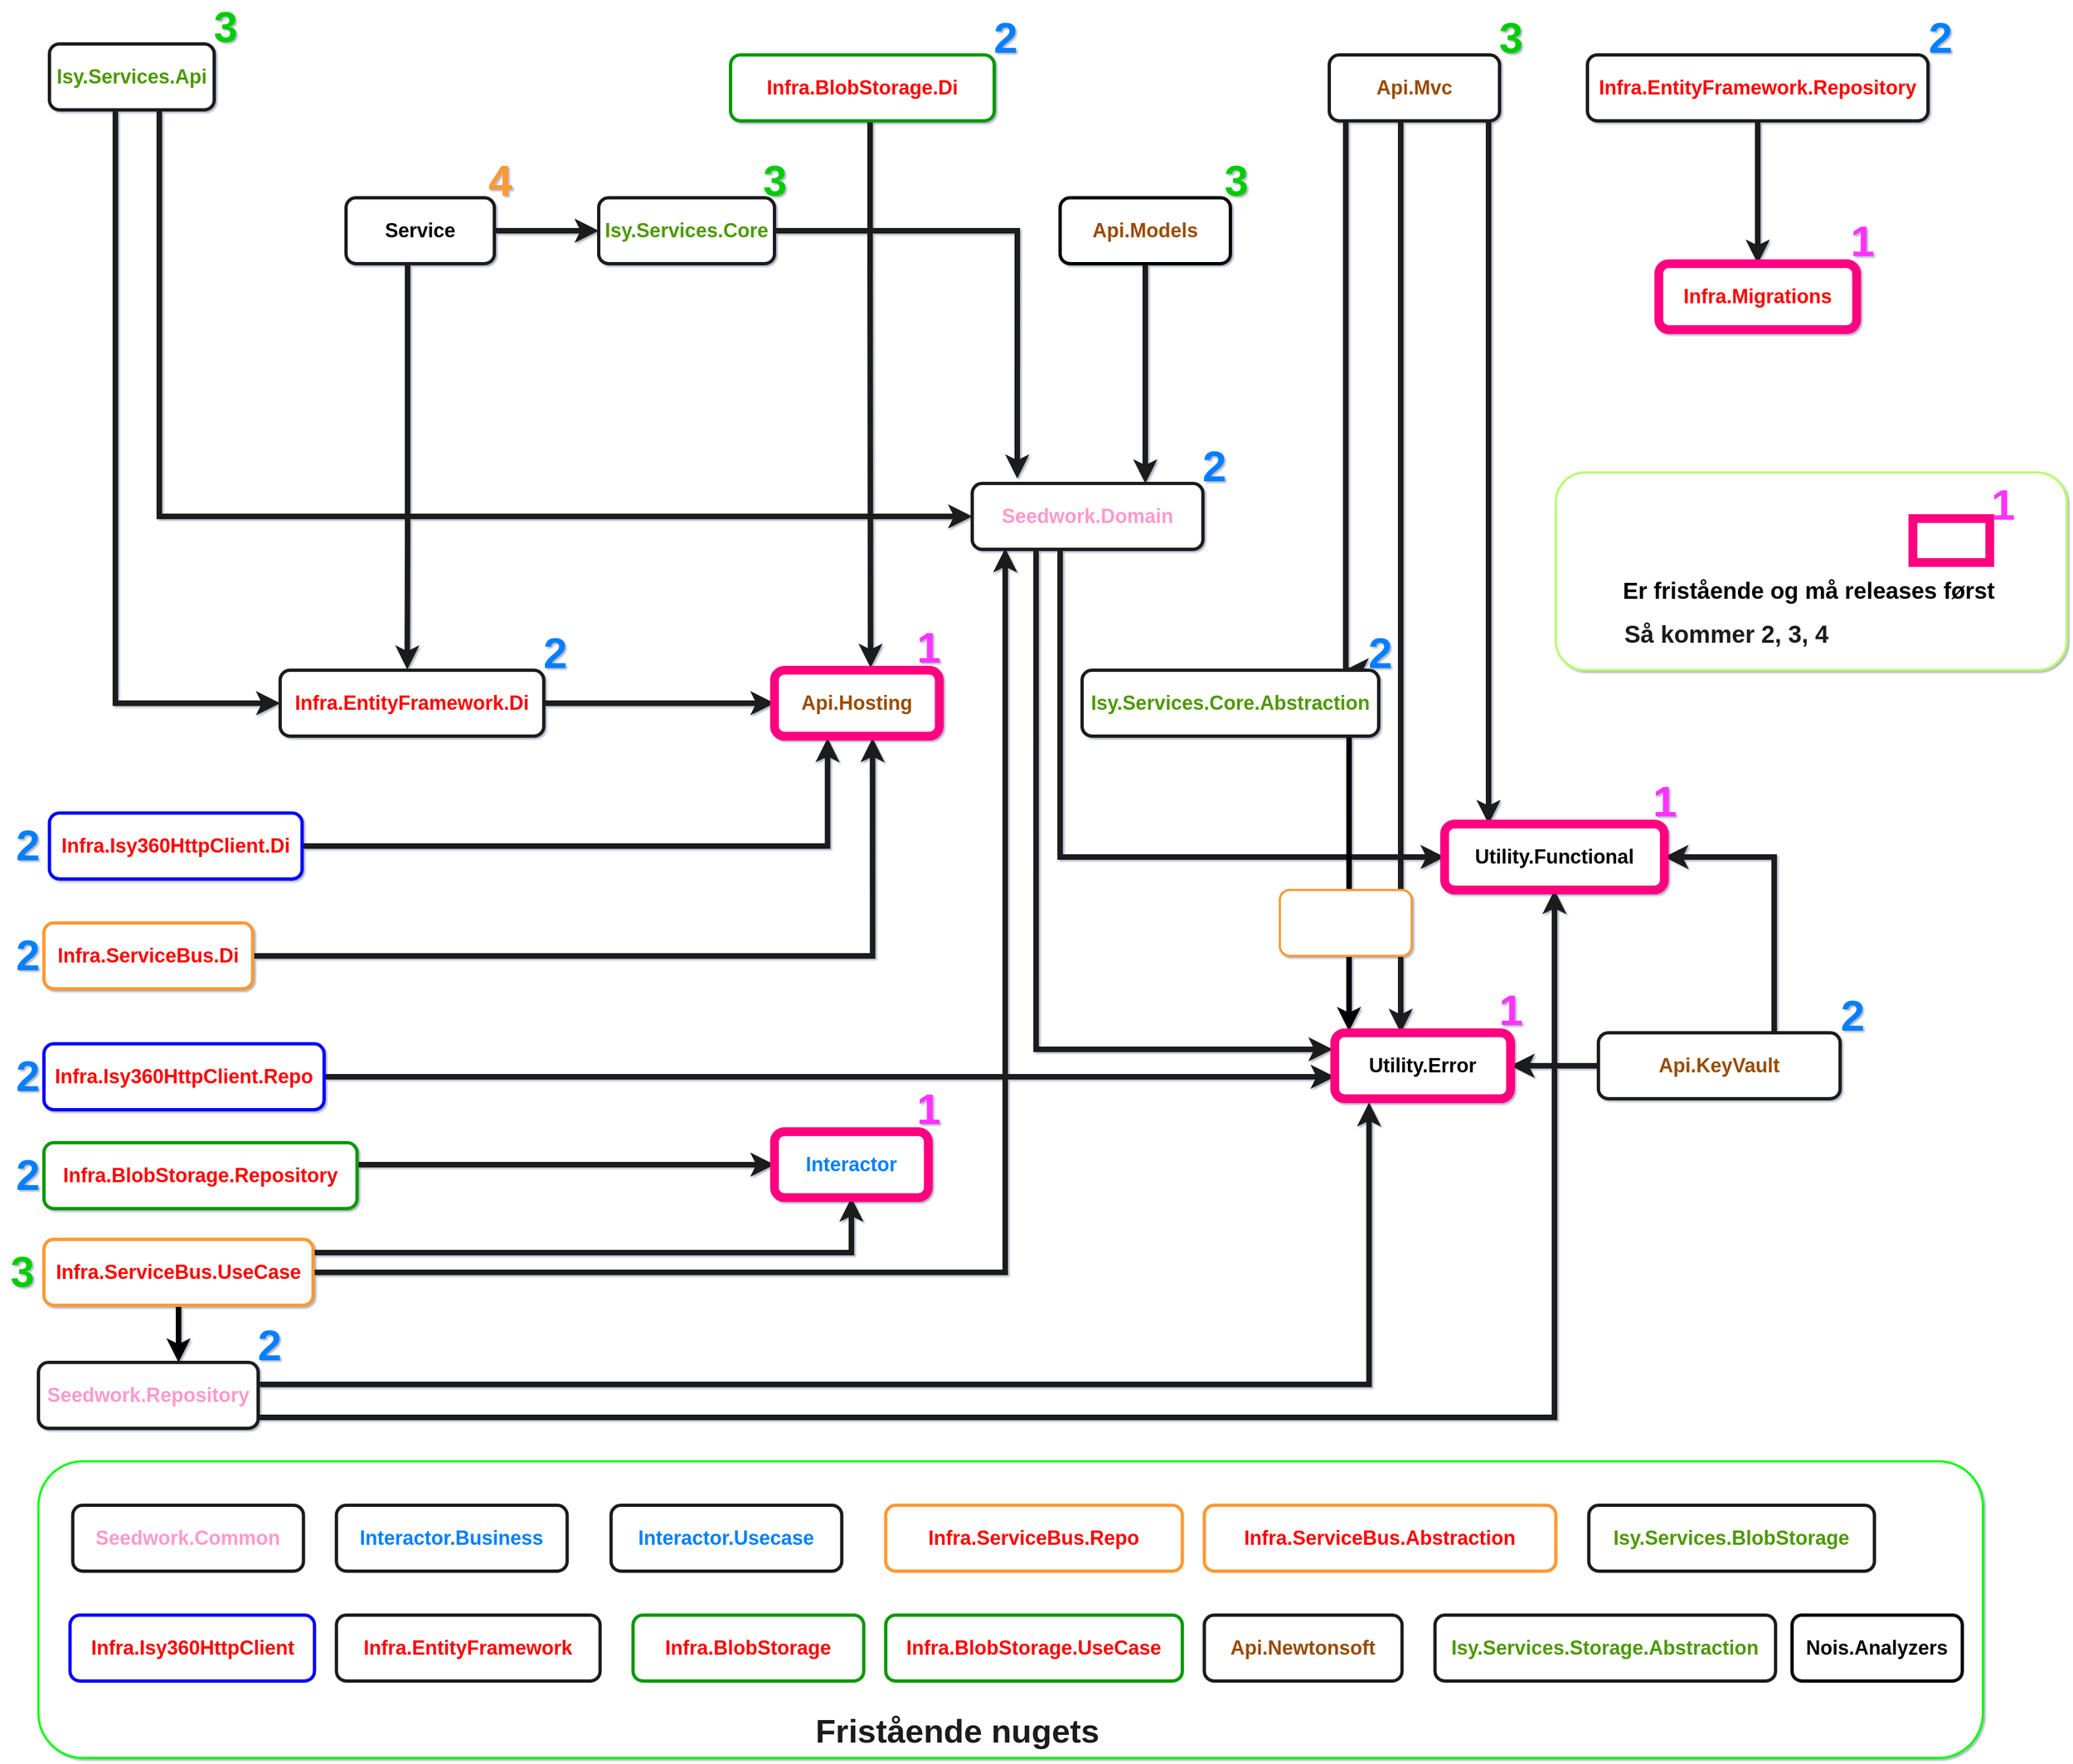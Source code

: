 <mxfile version="17.2.5" type="github">
  <diagram id="BloK7KgIiPIShck0txBu" name="Page-1">
    <mxGraphModel dx="3239" dy="1643" grid="1" gridSize="10" guides="1" tooltips="1" connect="1" arrows="1" fold="1" page="1" pageScale="1" pageWidth="2336" pageHeight="1654" background="#ffffff" math="0" shadow="1">
      <root>
        <mxCell id="0" />
        <mxCell id="1" parent="0" />
        <mxCell id="nN8ZbrXAPu-TwDH_L9tX-152" value="" style="rounded=1;whiteSpace=wrap;html=1;fontSize=22;fontColor=#1A1A1A;strokeColor=#B3FF66;strokeWidth=2;fillColor=#FFFFFF;gradientColor=#FFFFFF;" vertex="1" parent="1">
          <mxGeometry x="1421.25" y="440" width="465" height="180" as="geometry" />
        </mxCell>
        <mxCell id="nN8ZbrXAPu-TwDH_L9tX-120" value="" style="rounded=1;whiteSpace=wrap;html=1;fontSize=21;fontColor=#FF0000;strokeColor=#00FF00;strokeWidth=2;fillColor=#FFFFFF;gradientColor=#FFFFFF;" vertex="1" parent="1">
          <mxGeometry x="40" y="1340" width="1770" height="270" as="geometry" />
        </mxCell>
        <mxCell id="nN8ZbrXAPu-TwDH_L9tX-8" style="edgeStyle=orthogonalEdgeStyle;rounded=0;orthogonalLoop=1;jettySize=auto;html=1;entryX=0;entryY=0.5;entryDx=0;entryDy=0;fontSize=18;fillColor=#ffe6cc;strokeColor=#1A1A1A;strokeWidth=5;" edge="1" parent="1" source="Rtryp6twmH3HQ59ZCYGV-1" target="nN8ZbrXAPu-TwDH_L9tX-7">
          <mxGeometry relative="1" as="geometry">
            <Array as="points">
              <mxPoint x="110" y="650" />
            </Array>
          </mxGeometry>
        </mxCell>
        <mxCell id="nN8ZbrXAPu-TwDH_L9tX-57" style="edgeStyle=orthogonalEdgeStyle;rounded=0;orthogonalLoop=1;jettySize=auto;html=1;entryX=0;entryY=0.5;entryDx=0;entryDy=0;fontSize=18;fillColor=#ffe6cc;strokeColor=#1A1A1A;strokeWidth=5;" edge="1" parent="1" source="Rtryp6twmH3HQ59ZCYGV-1" target="nN8ZbrXAPu-TwDH_L9tX-2">
          <mxGeometry relative="1" as="geometry">
            <Array as="points">
              <mxPoint x="150" y="480" />
            </Array>
          </mxGeometry>
        </mxCell>
        <UserObject label="&lt;font style=&quot;font-size: 18px&quot;&gt;Isy.Services.Api&lt;/font&gt;" link="Isy.Services.Api" id="Rtryp6twmH3HQ59ZCYGV-1">
          <mxCell style="rounded=1;whiteSpace=wrap;html=1;fillColor=#FFFFFF;strokeColor=#1A1A1A;strokeWidth=3;gradientColor=#FFFFFF;fontStyle=1;fontColor=#4D9900;" parent="1" vertex="1">
            <mxGeometry x="50" y="50" width="150" height="60" as="geometry" />
          </mxCell>
        </UserObject>
        <mxCell id="nN8ZbrXAPu-TwDH_L9tX-85" style="edgeStyle=orthogonalEdgeStyle;rounded=0;orthogonalLoop=1;jettySize=auto;html=1;entryX=0;entryY=0.5;entryDx=0;entryDy=0;fontSize=18;strokeWidth=5;fillColor=#d0cee2;strokeColor=#1A1A1A;" edge="1" parent="1" source="nN8ZbrXAPu-TwDH_L9tX-2" target="nN8ZbrXAPu-TwDH_L9tX-91">
          <mxGeometry relative="1" as="geometry">
            <Array as="points">
              <mxPoint x="970" y="790" />
            </Array>
          </mxGeometry>
        </mxCell>
        <mxCell id="nN8ZbrXAPu-TwDH_L9tX-94" style="edgeStyle=orthogonalEdgeStyle;rounded=0;orthogonalLoop=1;jettySize=auto;html=1;entryX=0;entryY=0.25;entryDx=0;entryDy=0;fontSize=18;strokeWidth=5;strokeColor=#1A1A1A;" edge="1" parent="1">
          <mxGeometry relative="1" as="geometry">
            <mxPoint x="948.067" y="510" as="sourcePoint" />
            <mxPoint x="1218" y="965" as="targetPoint" />
            <Array as="points">
              <mxPoint x="948" y="965" />
            </Array>
          </mxGeometry>
        </mxCell>
        <UserObject label="&lt;font style=&quot;font-size: 18px&quot;&gt;Seedwork.Domain&lt;/font&gt;" link="Isy.Services.Api" id="nN8ZbrXAPu-TwDH_L9tX-2">
          <mxCell style="rounded=1;whiteSpace=wrap;html=1;strokeWidth=3;fillColor=#FFFFFF;strokeColor=#1A1A1A;gradientColor=#FFFFFF;fontStyle=1;fontColor=#FF99CC;" vertex="1" parent="1">
            <mxGeometry x="890" y="450" width="210" height="60" as="geometry" />
          </mxCell>
        </UserObject>
        <UserObject label="&lt;font style=&quot;font-size: 18px&quot;&gt;Utility.Functional&lt;/font&gt;" link="Isy.Services.Api" id="nN8ZbrXAPu-TwDH_L9tX-3">
          <mxCell style="rounded=1;whiteSpace=wrap;html=1;strokeWidth=6;strokeColor=#FF0080;" vertex="1" parent="1">
            <mxGeometry x="1320" y="760" width="200" height="60" as="geometry" />
          </mxCell>
        </UserObject>
        <UserObject label="&lt;font style=&quot;font-size: 18px&quot;&gt;Utility.Error&lt;/font&gt;" link="Isy.Services.Api" id="nN8ZbrXAPu-TwDH_L9tX-4">
          <mxCell style="rounded=1;whiteSpace=wrap;html=1;strokeWidth=6;strokeColor=#FF0080;" vertex="1" parent="1">
            <mxGeometry x="1220" y="950" width="160" height="60" as="geometry" />
          </mxCell>
        </UserObject>
        <UserObject label="&lt;font style=&quot;font-size: 18px&quot;&gt;Api.Hosting&lt;/font&gt;" link="Isy.Services.Api" id="nN8ZbrXAPu-TwDH_L9tX-6">
          <mxCell style="rounded=1;whiteSpace=wrap;html=1;strokeWidth=6;strokeColor=#FF0080;" vertex="1" parent="1">
            <mxGeometry x="710" y="620" width="150" height="60" as="geometry" />
          </mxCell>
        </UserObject>
        <mxCell id="nN8ZbrXAPu-TwDH_L9tX-9" style="edgeStyle=orthogonalEdgeStyle;rounded=0;orthogonalLoop=1;jettySize=auto;html=1;entryX=0;entryY=0.5;entryDx=0;entryDy=0;fontSize=18;fillColor=#dae8fc;strokeColor=#1A1A1A;strokeWidth=5;" edge="1" parent="1" source="nN8ZbrXAPu-TwDH_L9tX-7" target="nN8ZbrXAPu-TwDH_L9tX-6">
          <mxGeometry relative="1" as="geometry" />
        </mxCell>
        <UserObject label="&lt;font style=&quot;font-size: 18px&quot;&gt;Infra.EntityFramework.Di&lt;/font&gt;" link="Isy.Services.Api" id="nN8ZbrXAPu-TwDH_L9tX-7">
          <mxCell style="rounded=1;whiteSpace=wrap;html=1;fillColor=#FFFFFF;strokeColor=#1A1A1A;strokeWidth=3;gradientColor=#FFFFFF;fontStyle=1;fontColor=#FF0000;" vertex="1" parent="1">
            <mxGeometry x="260" y="620" width="240" height="60" as="geometry" />
          </mxCell>
        </UserObject>
        <mxCell id="nN8ZbrXAPu-TwDH_L9tX-80" style="edgeStyle=orthogonalEdgeStyle;rounded=0;orthogonalLoop=1;jettySize=auto;html=1;entryX=0.583;entryY=-0.037;entryDx=0;entryDy=0;entryPerimeter=0;fontSize=18;strokeWidth=5;fillColor=#d0cee2;strokeColor=#1A1A1A;" edge="1" parent="1" source="nN8ZbrXAPu-TwDH_L9tX-10" target="nN8ZbrXAPu-TwDH_L9tX-6">
          <mxGeometry relative="1" as="geometry">
            <Array as="points">
              <mxPoint x="797" y="250" />
              <mxPoint x="797" y="250" />
            </Array>
          </mxGeometry>
        </mxCell>
        <UserObject label="&lt;font style=&quot;font-size: 18px&quot;&gt;Infra.BlobStorage.Di&lt;/font&gt;" link="Isy.Services.Api" id="nN8ZbrXAPu-TwDH_L9tX-10">
          <mxCell style="rounded=1;whiteSpace=wrap;html=1;fillColor=#FFFFFF;strokeColor=#009900;strokeWidth=3;gradientColor=#FFFFFF;fontStyle=1;fontColor=#FF0000;" vertex="1" parent="1">
            <mxGeometry x="670" y="60" width="240" height="60" as="geometry" />
          </mxCell>
        </UserObject>
        <mxCell id="nN8ZbrXAPu-TwDH_L9tX-93" style="edgeStyle=orthogonalEdgeStyle;rounded=0;orthogonalLoop=1;jettySize=auto;html=1;entryX=0.75;entryY=0;entryDx=0;entryDy=0;fontSize=18;strokeWidth=5;strokeColor=#1A1A1A;" edge="1" parent="1" source="nN8ZbrXAPu-TwDH_L9tX-13" target="nN8ZbrXAPu-TwDH_L9tX-2">
          <mxGeometry relative="1" as="geometry" />
        </mxCell>
        <UserObject label="&lt;font style=&quot;font-size: 18px&quot;&gt;Api.Models&lt;/font&gt;" link="Isy.Services.Api" id="nN8ZbrXAPu-TwDH_L9tX-13">
          <mxCell style="rounded=1;whiteSpace=wrap;html=1;strokeWidth=3;fillColor=#FFFFFF;gradientColor=#FFFFFF;strokeColor=#000000;fontStyle=1;fontColor=#994C00;" vertex="1" parent="1">
            <mxGeometry x="970" y="190" width="155" height="60" as="geometry" />
          </mxCell>
        </UserObject>
        <mxCell id="nN8ZbrXAPu-TwDH_L9tX-87" style="edgeStyle=orthogonalEdgeStyle;rounded=0;orthogonalLoop=1;jettySize=auto;html=1;fontSize=18;strokeWidth=5;entryX=1;entryY=0.5;entryDx=0;entryDy=0;fillColor=#fff2cc;gradientColor=#ffd966;strokeColor=#1A1A1A;" edge="1" parent="1" source="nN8ZbrXAPu-TwDH_L9tX-19" target="nN8ZbrXAPu-TwDH_L9tX-3">
          <mxGeometry relative="1" as="geometry">
            <mxPoint x="1670" y="790" as="targetPoint" />
            <Array as="points">
              <mxPoint x="1620" y="790" />
            </Array>
          </mxGeometry>
        </mxCell>
        <mxCell id="nN8ZbrXAPu-TwDH_L9tX-95" style="edgeStyle=orthogonalEdgeStyle;rounded=0;orthogonalLoop=1;jettySize=auto;html=1;entryX=1;entryY=0.5;entryDx=0;entryDy=0;fontSize=18;strokeWidth=5;fillColor=#fff2cc;gradientColor=#ffd966;strokeColor=#1A1A1A;" edge="1" parent="1" source="nN8ZbrXAPu-TwDH_L9tX-19" target="nN8ZbrXAPu-TwDH_L9tX-90">
          <mxGeometry relative="1" as="geometry" />
        </mxCell>
        <UserObject label="&lt;font style=&quot;font-size: 18px&quot;&gt;Api.KeyVault&lt;/font&gt;" link="Isy.Services.Api" id="nN8ZbrXAPu-TwDH_L9tX-19">
          <mxCell style="rounded=1;whiteSpace=wrap;html=1;strokeWidth=3;fillColor=#FFFFFF;gradientColor=#FFFFFF;strokeColor=#1A1A1A;fontStyle=1;fontColor=#994C00;" vertex="1" parent="1">
            <mxGeometry x="1460" y="950" width="220" height="60" as="geometry" />
          </mxCell>
        </UserObject>
        <mxCell id="nN8ZbrXAPu-TwDH_L9tX-26" style="edgeStyle=orthogonalEdgeStyle;rounded=0;orthogonalLoop=1;jettySize=auto;html=1;fontSize=18;strokeWidth=5;fillColor=#fad9d5;strokeColor=#1A1A1A;" edge="1" parent="1" source="nN8ZbrXAPu-TwDH_L9tX-22" target="nN8ZbrXAPu-TwDH_L9tX-4">
          <mxGeometry relative="1" as="geometry">
            <Array as="points">
              <mxPoint x="1280" y="530" />
              <mxPoint x="1280" y="530" />
            </Array>
          </mxGeometry>
        </mxCell>
        <mxCell id="nN8ZbrXAPu-TwDH_L9tX-77" style="edgeStyle=orthogonalEdgeStyle;rounded=0;orthogonalLoop=1;jettySize=auto;html=1;entryX=0.885;entryY=0;entryDx=0;entryDy=0;entryPerimeter=0;fontSize=18;strokeWidth=5;fillColor=#fad9d5;strokeColor=#1A1A1A;" edge="1" parent="1" source="nN8ZbrXAPu-TwDH_L9tX-22" target="nN8ZbrXAPu-TwDH_L9tX-23">
          <mxGeometry relative="1" as="geometry">
            <Array as="points">
              <mxPoint x="1230" y="230" />
              <mxPoint x="1230" y="230" />
            </Array>
          </mxGeometry>
        </mxCell>
        <mxCell id="nN8ZbrXAPu-TwDH_L9tX-86" style="edgeStyle=orthogonalEdgeStyle;rounded=0;orthogonalLoop=1;jettySize=auto;html=1;fontSize=18;strokeWidth=5;entryX=0.2;entryY=0;entryDx=0;entryDy=0;fillColor=#fad9d5;strokeColor=#1A1A1A;entryPerimeter=0;" edge="1" parent="1" source="nN8ZbrXAPu-TwDH_L9tX-22" target="nN8ZbrXAPu-TwDH_L9tX-3">
          <mxGeometry relative="1" as="geometry">
            <mxPoint x="1440" y="780" as="targetPoint" />
            <Array as="points">
              <mxPoint x="1360" y="720" />
              <mxPoint x="1360" y="720" />
            </Array>
          </mxGeometry>
        </mxCell>
        <UserObject label="&lt;font style=&quot;font-size: 18px&quot;&gt;Api.Mvc&lt;/font&gt;" link="Isy.Services.Api" id="nN8ZbrXAPu-TwDH_L9tX-22">
          <mxCell style="rounded=1;whiteSpace=wrap;html=1;strokeWidth=3;fillColor=#FFFFFF;strokeColor=#1A1A1A;gradientColor=#FFFFFF;fontStyle=1;fontColor=#994C00;" vertex="1" parent="1">
            <mxGeometry x="1215" y="60" width="155" height="60" as="geometry" />
          </mxCell>
        </UserObject>
        <mxCell id="nN8ZbrXAPu-TwDH_L9tX-75" style="edgeStyle=orthogonalEdgeStyle;rounded=0;orthogonalLoop=1;jettySize=auto;html=1;entryX=0;entryY=0.5;entryDx=0;entryDy=0;fontSize=18;strokeWidth=5;fillColor=#d5e8d4;gradientColor=#97d077;strokeColor=#1A1A1A;" edge="1" parent="1" source="nN8ZbrXAPu-TwDH_L9tX-28" target="nN8ZbrXAPu-TwDH_L9tX-29">
          <mxGeometry relative="1" as="geometry">
            <Array as="points">
              <mxPoint x="430" y="1070" />
              <mxPoint x="430" y="1070" />
            </Array>
          </mxGeometry>
        </mxCell>
        <UserObject label="&lt;font style=&quot;font-size: 18px&quot;&gt;Infra.BlobStorage.Repository&lt;/font&gt;" link="Isy.Services.Api" id="nN8ZbrXAPu-TwDH_L9tX-28">
          <mxCell style="rounded=1;whiteSpace=wrap;html=1;strokeWidth=3;fillColor=#FFFFFF;gradientColor=#FFFFFF;strokeColor=#009900;fontStyle=1;fontColor=#FF0000;" vertex="1" parent="1">
            <mxGeometry x="45" y="1050" width="285" height="60" as="geometry" />
          </mxCell>
        </UserObject>
        <UserObject label="&lt;font style=&quot;font-size: 18px&quot;&gt;Interactor&lt;/font&gt;" link="Isy.Services.Api" id="nN8ZbrXAPu-TwDH_L9tX-29">
          <mxCell style="rounded=1;whiteSpace=wrap;html=1;strokeWidth=6;strokeColor=#FF0080;" vertex="1" parent="1">
            <mxGeometry x="710" y="1040" width="140" height="60" as="geometry" />
          </mxCell>
        </UserObject>
        <mxCell id="nN8ZbrXAPu-TwDH_L9tX-79" style="edgeStyle=orthogonalEdgeStyle;rounded=0;orthogonalLoop=1;jettySize=auto;html=1;entryX=0.195;entryY=-0.074;entryDx=0;entryDy=0;entryPerimeter=0;fontSize=18;strokeWidth=5;strokeColor=#1A1A1A;" edge="1" parent="1" source="nN8ZbrXAPu-TwDH_L9tX-12" target="nN8ZbrXAPu-TwDH_L9tX-2">
          <mxGeometry relative="1" as="geometry" />
        </mxCell>
        <UserObject label="&lt;font style=&quot;font-size: 18px&quot;&gt;Isy.Services.Core&lt;/font&gt;" link="Isy.Services.Api" id="nN8ZbrXAPu-TwDH_L9tX-12">
          <mxCell style="rounded=1;whiteSpace=wrap;html=1;fillColor=#FFFFFF;strokeColor=#1A1A1A;strokeWidth=3;gradientColor=#FFFFFF;fontStyle=1;fontColor=#4D9900;" vertex="1" parent="1">
            <mxGeometry x="550" y="190" width="160" height="60" as="geometry" />
          </mxCell>
        </UserObject>
        <mxCell id="nN8ZbrXAPu-TwDH_L9tX-78" style="edgeStyle=orthogonalEdgeStyle;rounded=0;orthogonalLoop=1;jettySize=auto;html=1;entryX=0.081;entryY=-0.026;entryDx=0;entryDy=0;entryPerimeter=0;fontSize=18;strokeWidth=5;fillColor=#b0e3e6;strokeColor=#000000;" edge="1" parent="1" source="nN8ZbrXAPu-TwDH_L9tX-23" target="nN8ZbrXAPu-TwDH_L9tX-4">
          <mxGeometry relative="1" as="geometry">
            <Array as="points">
              <mxPoint x="1233" y="750" />
              <mxPoint x="1233" y="750" />
            </Array>
          </mxGeometry>
        </mxCell>
        <UserObject label="&lt;font style=&quot;font-size: 18px&quot;&gt;Isy.Services.Core.Abstraction&lt;/font&gt;" link="Isy.Services.Api" id="nN8ZbrXAPu-TwDH_L9tX-23">
          <mxCell style="rounded=1;whiteSpace=wrap;html=1;strokeWidth=3;fillColor=#FFFFFF;strokeColor=#1A1A1A;gradientColor=#FFFFFF;fontStyle=1;fontColor=#4D9900;" vertex="1" parent="1">
            <mxGeometry x="990" y="620" width="270" height="60" as="geometry" />
          </mxCell>
        </UserObject>
        <mxCell id="nN8ZbrXAPu-TwDH_L9tX-35" style="edgeStyle=orthogonalEdgeStyle;rounded=0;orthogonalLoop=1;jettySize=auto;html=1;fontSize=18;strokeWidth=5;fillColor=#b0e3e6;strokeColor=#1A1A1A;" edge="1" parent="1" source="nN8ZbrXAPu-TwDH_L9tX-33" target="nN8ZbrXAPu-TwDH_L9tX-34">
          <mxGeometry relative="1" as="geometry">
            <mxPoint x="10" y="1060" as="targetPoint" />
          </mxGeometry>
        </mxCell>
        <UserObject label="&lt;font style=&quot;font-size: 18px&quot;&gt;Infra.EntityFramework.Repository&lt;/font&gt;" link="Isy.Services.Api" id="nN8ZbrXAPu-TwDH_L9tX-33">
          <mxCell style="rounded=1;whiteSpace=wrap;html=1;strokeWidth=3;fillColor=#FFFFFF;strokeColor=#1A1A1A;gradientColor=#FFFFFF;fontStyle=1;fontColor=#FF0000;" vertex="1" parent="1">
            <mxGeometry x="1450" y="60" width="310" height="60" as="geometry" />
          </mxCell>
        </UserObject>
        <UserObject label="&lt;font style=&quot;font-size: 18px&quot;&gt;Infra.Migrations&lt;/font&gt;" link="Isy.Services.Api" id="nN8ZbrXAPu-TwDH_L9tX-34">
          <mxCell style="rounded=1;whiteSpace=wrap;html=1;strokeWidth=8;strokeColor=#FF0080;fontStyle=1;fontColor=#FF0000;" vertex="1" parent="1">
            <mxGeometry x="1515" y="250" width="180" height="60" as="geometry" />
          </mxCell>
        </UserObject>
        <mxCell id="nN8ZbrXAPu-TwDH_L9tX-82" style="edgeStyle=orthogonalEdgeStyle;rounded=0;orthogonalLoop=1;jettySize=auto;html=1;entryX=0.322;entryY=1.03;entryDx=0;entryDy=0;entryPerimeter=0;fontSize=18;strokeWidth=5;fillColor=#b0e3e6;strokeColor=#1A1A1A;" edge="1" parent="1" source="nN8ZbrXAPu-TwDH_L9tX-36" target="nN8ZbrXAPu-TwDH_L9tX-6">
          <mxGeometry relative="1" as="geometry" />
        </mxCell>
        <UserObject label="&lt;font style=&quot;font-size: 18px&quot;&gt;Infra.Isy360HttpClient.Di&lt;/font&gt;" link="Isy.Services.Api" id="nN8ZbrXAPu-TwDH_L9tX-36">
          <mxCell style="rounded=1;whiteSpace=wrap;html=1;strokeWidth=3;fillColor=#FFFFFF;strokeColor=#0000FF;gradientColor=#FFFFFF;fontStyle=1;fontColor=#FF0000;" vertex="1" parent="1">
            <mxGeometry x="50" y="750" width="230" height="60" as="geometry" />
          </mxCell>
        </UserObject>
        <mxCell id="nN8ZbrXAPu-TwDH_L9tX-40" style="edgeStyle=orthogonalEdgeStyle;rounded=0;orthogonalLoop=1;jettySize=auto;html=1;fontSize=18;strokeWidth=5;fillColor=#fff2cc;strokeColor=#1A1A1A;gradientColor=#ffd966;" edge="1" parent="1" source="nN8ZbrXAPu-TwDH_L9tX-39" target="nN8ZbrXAPu-TwDH_L9tX-4">
          <mxGeometry relative="1" as="geometry">
            <Array as="points">
              <mxPoint x="890" y="990" />
              <mxPoint x="890" y="990" />
            </Array>
          </mxGeometry>
        </mxCell>
        <UserObject label="&lt;font style=&quot;font-size: 18px&quot;&gt;Infra.Isy360HttpClient.Repo&lt;/font&gt;" link="Isy.Services.Api" id="nN8ZbrXAPu-TwDH_L9tX-39">
          <mxCell style="rounded=1;whiteSpace=wrap;html=1;strokeWidth=3;fillColor=#FFFFFF;strokeColor=#0000FF;gradientColor=#FFFFFF;fontStyle=1;fontColor=#FF0000;" vertex="1" parent="1">
            <mxGeometry x="45" y="960" width="255" height="60" as="geometry" />
          </mxCell>
        </UserObject>
        <mxCell id="nN8ZbrXAPu-TwDH_L9tX-81" style="edgeStyle=orthogonalEdgeStyle;rounded=0;orthogonalLoop=1;jettySize=auto;html=1;entryX=0.595;entryY=1.03;entryDx=0;entryDy=0;entryPerimeter=0;fontSize=18;strokeWidth=5;fillColor=#e6d0de;gradientColor=#d5739d;strokeColor=#1A1A1A;" edge="1" parent="1" source="nN8ZbrXAPu-TwDH_L9tX-41" target="nN8ZbrXAPu-TwDH_L9tX-6">
          <mxGeometry relative="1" as="geometry" />
        </mxCell>
        <UserObject label="&lt;font style=&quot;font-size: 18px&quot;&gt;Infra.ServiceBus.Di&lt;/font&gt;" link="Isy.Services.Api" id="nN8ZbrXAPu-TwDH_L9tX-41">
          <mxCell style="rounded=1;whiteSpace=wrap;html=1;strokeWidth=3;fillColor=#FFFFFF;gradientColor=#FFFFFF;strokeColor=#FF9933;fontStyle=1;fontColor=#FF0000;" vertex="1" parent="1">
            <mxGeometry x="45" y="850" width="190" height="60" as="geometry" />
          </mxCell>
        </UserObject>
        <mxCell id="nN8ZbrXAPu-TwDH_L9tX-47" style="edgeStyle=orthogonalEdgeStyle;rounded=0;orthogonalLoop=1;jettySize=auto;html=1;fontSize=18;strokeWidth=5;fillColor=#dae8fc;gradientColor=#7ea6e0;strokeColor=#1A1A1A;" edge="1" parent="1" source="nN8ZbrXAPu-TwDH_L9tX-43">
          <mxGeometry relative="1" as="geometry">
            <mxPoint x="920" y="509" as="targetPoint" />
            <Array as="points">
              <mxPoint x="920" y="1168" />
              <mxPoint x="920" y="509" />
            </Array>
          </mxGeometry>
        </mxCell>
        <mxCell id="nN8ZbrXAPu-TwDH_L9tX-76" style="edgeStyle=orthogonalEdgeStyle;rounded=0;orthogonalLoop=1;jettySize=auto;html=1;entryX=0.5;entryY=1;entryDx=0;entryDy=0;fontSize=18;strokeWidth=5;fillColor=#dae8fc;gradientColor=#7ea6e0;strokeColor=#1A1A1A;" edge="1" parent="1" source="nN8ZbrXAPu-TwDH_L9tX-43" target="nN8ZbrXAPu-TwDH_L9tX-29">
          <mxGeometry relative="1" as="geometry">
            <Array as="points">
              <mxPoint x="780" y="1150" />
            </Array>
          </mxGeometry>
        </mxCell>
        <mxCell id="nN8ZbrXAPu-TwDH_L9tX-102" style="edgeStyle=orthogonalEdgeStyle;rounded=0;orthogonalLoop=1;jettySize=auto;html=1;fontSize=21;strokeColor=#000000;strokeWidth=5;" edge="1" parent="1" source="nN8ZbrXAPu-TwDH_L9tX-43">
          <mxGeometry relative="1" as="geometry">
            <mxPoint x="167.5" y="1250.0" as="targetPoint" />
          </mxGeometry>
        </mxCell>
        <UserObject label="&lt;font style=&quot;font-size: 18px&quot;&gt;Infra.ServiceBus.UseCase&lt;/font&gt;" link="Isy.Services.Api" id="nN8ZbrXAPu-TwDH_L9tX-43">
          <mxCell style="rounded=1;whiteSpace=wrap;html=1;strokeWidth=3;fillColor=#FFFFFF;gradientColor=#FFFFFF;strokeColor=#FF9933;fontStyle=1;fontColor=#FF0000;" vertex="1" parent="1">
            <mxGeometry x="45" y="1138" width="245" height="60" as="geometry" />
          </mxCell>
        </UserObject>
        <mxCell id="nN8ZbrXAPu-TwDH_L9tX-48" style="edgeStyle=orthogonalEdgeStyle;rounded=0;orthogonalLoop=1;jettySize=auto;html=1;entryX=0.195;entryY=1.056;entryDx=0;entryDy=0;entryPerimeter=0;fontSize=18;strokeWidth=5;fillColor=#b0e3e6;strokeColor=#1A1A1A;" edge="1" parent="1" source="nN8ZbrXAPu-TwDH_L9tX-44" target="nN8ZbrXAPu-TwDH_L9tX-4">
          <mxGeometry relative="1" as="geometry">
            <Array as="points">
              <mxPoint x="1251" y="1270" />
            </Array>
          </mxGeometry>
        </mxCell>
        <mxCell id="nN8ZbrXAPu-TwDH_L9tX-50" style="edgeStyle=orthogonalEdgeStyle;rounded=0;orthogonalLoop=1;jettySize=auto;html=1;fontSize=18;strokeWidth=5;fillColor=#b0e3e6;strokeColor=#1A1A1A;entryX=0.5;entryY=1;entryDx=0;entryDy=0;" edge="1" parent="1" source="nN8ZbrXAPu-TwDH_L9tX-44" target="nN8ZbrXAPu-TwDH_L9tX-3">
          <mxGeometry relative="1" as="geometry">
            <Array as="points">
              <mxPoint x="1420" y="1300" />
            </Array>
          </mxGeometry>
        </mxCell>
        <UserObject label="&lt;font style=&quot;font-size: 18px&quot;&gt;Seedwork.Repository&lt;/font&gt;" link="Isy.Services.Api" id="nN8ZbrXAPu-TwDH_L9tX-44">
          <mxCell style="rounded=1;whiteSpace=wrap;html=1;strokeWidth=3;fillColor=#FFFFFF;strokeColor=#1A1A1A;gradientColor=#FFFFFF;fontStyle=1;fontColor=#FF99CC;" vertex="1" parent="1">
            <mxGeometry x="40" y="1250" width="200" height="60" as="geometry" />
          </mxCell>
        </UserObject>
        <mxCell id="nN8ZbrXAPu-TwDH_L9tX-52" style="edgeStyle=orthogonalEdgeStyle;rounded=0;orthogonalLoop=1;jettySize=auto;html=1;fontSize=18;fillColor=#d5e8d4;strokeColor=#1A1A1A;strokeWidth=5;" edge="1" parent="1" source="nN8ZbrXAPu-TwDH_L9tX-51" target="nN8ZbrXAPu-TwDH_L9tX-12">
          <mxGeometry relative="1" as="geometry">
            <Array as="points">
              <mxPoint x="350" y="240" />
            </Array>
          </mxGeometry>
        </mxCell>
        <mxCell id="nN8ZbrXAPu-TwDH_L9tX-54" style="edgeStyle=orthogonalEdgeStyle;rounded=0;orthogonalLoop=1;jettySize=auto;html=1;entryX=0.482;entryY=-0.011;entryDx=0;entryDy=0;entryPerimeter=0;fontSize=18;fillColor=#d5e8d4;strokeColor=#1A1A1A;strokeWidth=5;" edge="1" parent="1" source="nN8ZbrXAPu-TwDH_L9tX-51" target="nN8ZbrXAPu-TwDH_L9tX-7">
          <mxGeometry relative="1" as="geometry">
            <Array as="points">
              <mxPoint x="376" y="500" />
              <mxPoint x="376" y="500" />
            </Array>
          </mxGeometry>
        </mxCell>
        <UserObject label="&lt;font style=&quot;font-size: 18px&quot;&gt;Service&lt;/font&gt;" link="Isy.Services.Api" id="nN8ZbrXAPu-TwDH_L9tX-51">
          <mxCell style="rounded=1;whiteSpace=wrap;html=1;fillColor=#FFFFFF;strokeColor=#1A1A1A;strokeWidth=3;gradientColor=#FFFFFF;fontStyle=1" vertex="1" parent="1">
            <mxGeometry x="320" y="190" width="135" height="60" as="geometry" />
          </mxCell>
        </UserObject>
        <UserObject label="&lt;font style=&quot;font-size: 18px&quot;&gt;Interactor&lt;/font&gt;" link="Isy.Services.Api" id="nN8ZbrXAPu-TwDH_L9tX-89">
          <mxCell style="rounded=1;whiteSpace=wrap;html=1;strokeWidth=8;strokeColor=#FF0080;fontStyle=1;fontColor=#007FFF;" vertex="1" parent="1">
            <mxGeometry x="710" y="1040" width="140" height="60" as="geometry" />
          </mxCell>
        </UserObject>
        <UserObject label="&lt;font style=&quot;font-size: 18px&quot;&gt;Utility.Error&lt;/font&gt;" link="Isy.Services.Api" id="nN8ZbrXAPu-TwDH_L9tX-90">
          <mxCell style="rounded=1;whiteSpace=wrap;html=1;strokeWidth=8;strokeColor=#FF0080;fontStyle=1" vertex="1" parent="1">
            <mxGeometry x="1220" y="950" width="160" height="60" as="geometry" />
          </mxCell>
        </UserObject>
        <UserObject label="&lt;font style=&quot;font-size: 18px&quot;&gt;Utility.Functional&lt;/font&gt;" link="Isy.Services.Api" id="nN8ZbrXAPu-TwDH_L9tX-91">
          <mxCell style="rounded=1;whiteSpace=wrap;html=1;strokeWidth=8;strokeColor=#FF0080;fontStyle=1" vertex="1" parent="1">
            <mxGeometry x="1320" y="760" width="200" height="60" as="geometry" />
          </mxCell>
        </UserObject>
        <UserObject label="&lt;font style=&quot;font-size: 18px&quot;&gt;Api.Hosting&lt;/font&gt;" link="Isy.Services.Api" id="nN8ZbrXAPu-TwDH_L9tX-92">
          <mxCell style="rounded=1;whiteSpace=wrap;html=1;strokeWidth=8;strokeColor=#FF0080;fontStyle=1;fontColor=#994C00;" vertex="1" parent="1">
            <mxGeometry x="710" y="620" width="150" height="60" as="geometry" />
          </mxCell>
        </UserObject>
        <mxCell id="nN8ZbrXAPu-TwDH_L9tX-97" value="" style="rounded=0;whiteSpace=wrap;html=1;fontSize=18;strokeColor=#FF0080;strokeWidth=8;fillColor=#FFFFFF;" vertex="1" parent="1">
          <mxGeometry x="1746.25" y="482" width="70" height="40" as="geometry" />
        </mxCell>
        <mxCell id="nN8ZbrXAPu-TwDH_L9tX-98" value="&lt;font style=&quot;font-size: 21px&quot;&gt;&lt;b&gt;Er fristående og m&lt;/b&gt;&lt;/font&gt;&lt;b style=&quot;font-size: 21px&quot;&gt;å releases først&lt;/b&gt;" style="text;html=1;align=center;verticalAlign=middle;resizable=0;points=[];autosize=1;strokeColor=none;fillColor=none;fontSize=18;" vertex="1" parent="1">
          <mxGeometry x="1476.25" y="532" width="350" height="30" as="geometry" />
        </mxCell>
        <UserObject label="&lt;font style=&quot;font-size: 18px&quot;&gt;Seedwork.Common&lt;/font&gt;" link="Isy.Services.Api" id="nN8ZbrXAPu-TwDH_L9tX-103">
          <mxCell style="rounded=1;whiteSpace=wrap;html=1;strokeWidth=3;fillColor=#FFFFFF;strokeColor=#1A1A1A;gradientColor=#FFFFFF;fontStyle=1;fontColor=#FF99CC;" vertex="1" parent="1">
            <mxGeometry x="71.25" y="1380" width="210" height="60" as="geometry" />
          </mxCell>
        </UserObject>
        <UserObject label="&lt;font style=&quot;font-size: 18px&quot;&gt;Interactor.Business&lt;/font&gt;" link="Isy.Services.Api" id="nN8ZbrXAPu-TwDH_L9tX-104">
          <mxCell style="rounded=1;whiteSpace=wrap;html=1;strokeWidth=3;fillColor=#FFFFFF;strokeColor=#1A1A1A;gradientColor=#FFFFFF;fontStyle=1;fontColor=#007FFF;" vertex="1" parent="1">
            <mxGeometry x="311.25" y="1380" width="210" height="60" as="geometry" />
          </mxCell>
        </UserObject>
        <UserObject label="&lt;span style=&quot;font-size: 18px&quot;&gt;Interactor.Usecase&lt;/span&gt;" link="Isy.Services.Api" id="nN8ZbrXAPu-TwDH_L9tX-105">
          <mxCell style="rounded=1;whiteSpace=wrap;html=1;strokeWidth=3;fillColor=#FFFFFF;strokeColor=#1A1A1A;gradientColor=#FFFFFF;fontStyle=1;fontColor=#007FFF;" vertex="1" parent="1">
            <mxGeometry x="561.25" y="1380" width="210" height="60" as="geometry" />
          </mxCell>
        </UserObject>
        <UserObject label="&lt;span style=&quot;font-size: 18px&quot;&gt;Infra.ServiceBus.Repo&lt;/span&gt;" link="Isy.Services.Api" id="nN8ZbrXAPu-TwDH_L9tX-107">
          <mxCell style="rounded=1;whiteSpace=wrap;html=1;strokeWidth=3;fillColor=#FFFFFF;strokeColor=#FF9933;gradientColor=#FFFFFF;fontStyle=1;fontColor=#FF0000;" vertex="1" parent="1">
            <mxGeometry x="811.25" y="1380" width="270" height="60" as="geometry" />
          </mxCell>
        </UserObject>
        <UserObject label="&lt;span style=&quot;font-size: 18px&quot;&gt;Infra.ServiceBus.Abstraction&lt;/span&gt;" link="Isy.Services.Api" id="nN8ZbrXAPu-TwDH_L9tX-108">
          <mxCell style="rounded=1;whiteSpace=wrap;html=1;strokeWidth=3;fillColor=#FFFFFF;strokeColor=#FF9933;gradientColor=#FFFFFF;fontStyle=1;fontColor=#FF0000;" vertex="1" parent="1">
            <mxGeometry x="1101.25" y="1380" width="320" height="60" as="geometry" />
          </mxCell>
        </UserObject>
        <UserObject label="&lt;font style=&quot;font-size: 18px&quot;&gt;Infra.Isy360HttpClient&lt;/font&gt;" link="Isy.Services.Api" id="nN8ZbrXAPu-TwDH_L9tX-110">
          <mxCell style="rounded=1;whiteSpace=wrap;html=1;strokeWidth=3;fillColor=#FFFFFF;strokeColor=#0000FF;gradientColor=#FFFFFF;fontStyle=1;align=center;fontColor=#FF0000;" vertex="1" parent="1">
            <mxGeometry x="68.75" y="1480" width="222.5" height="60" as="geometry" />
          </mxCell>
        </UserObject>
        <UserObject label="&lt;font style=&quot;font-size: 18px&quot;&gt;Infra.EntityFramework&lt;/font&gt;" link="Isy.Services.Api" id="nN8ZbrXAPu-TwDH_L9tX-111">
          <mxCell style="rounded=1;whiteSpace=wrap;html=1;strokeWidth=3;fillColor=#FFFFFF;strokeColor=#1A1A1A;gradientColor=#FFFFFF;fontStyle=1;align=center;fontColor=#FF0000;" vertex="1" parent="1">
            <mxGeometry x="311.25" y="1480" width="240" height="60" as="geometry" />
          </mxCell>
        </UserObject>
        <UserObject label="&lt;font style=&quot;font-size: 18px&quot;&gt;Infra.BlobStorage&lt;/font&gt;" link="Isy.Services.Api" id="nN8ZbrXAPu-TwDH_L9tX-112">
          <mxCell style="rounded=1;whiteSpace=wrap;html=1;fillColor=#FFFFFF;strokeColor=#009900;strokeWidth=3;gradientColor=#FFFFFF;fontStyle=1;align=center;fontColor=#FF0000;" vertex="1" parent="1">
            <mxGeometry x="581.25" y="1480" width="210" height="60" as="geometry" />
          </mxCell>
        </UserObject>
        <UserObject label="&lt;font style=&quot;font-size: 18px&quot;&gt;Infra.BlobStorage.UseCase&lt;/font&gt;" link="Isy.Services.Api" id="nN8ZbrXAPu-TwDH_L9tX-113">
          <mxCell style="rounded=1;whiteSpace=wrap;html=1;fillColor=#FFFFFF;strokeColor=#009900;strokeWidth=3;gradientColor=#FFFFFF;fontStyle=1;align=center;fontColor=#FF0000;" vertex="1" parent="1">
            <mxGeometry x="811.25" y="1480" width="270" height="60" as="geometry" />
          </mxCell>
        </UserObject>
        <UserObject label="&lt;font style=&quot;font-size: 18px&quot;&gt;Api.Newtonsoft&lt;/font&gt;" link="Isy.Services.Api" id="nN8ZbrXAPu-TwDH_L9tX-114">
          <mxCell style="rounded=1;whiteSpace=wrap;html=1;strokeWidth=3;fillColor=#FFFFFF;strokeColor=#1A1A1A;gradientColor=#FFFFFF;fontStyle=1;align=center;fontColor=#994C00;" vertex="1" parent="1">
            <mxGeometry x="1101.25" y="1480" width="180" height="60" as="geometry" />
          </mxCell>
        </UserObject>
        <UserObject label="&lt;font style=&quot;font-size: 18px&quot;&gt;Nois.Analyzers&lt;/font&gt;" link="Isy.Services.Api" id="nN8ZbrXAPu-TwDH_L9tX-115">
          <mxCell style="rounded=1;whiteSpace=wrap;html=1;strokeWidth=3;fillColor=#FFFFFF;gradientColor=#FFFFFF;strokeColor=#000000;fontStyle=1" vertex="1" parent="1">
            <mxGeometry x="1636.25" y="1480" width="155" height="60" as="geometry" />
          </mxCell>
        </UserObject>
        <UserObject label="&lt;font style=&quot;font-size: 18px&quot;&gt;Isy.Services.BlobStorage&lt;/font&gt;" link="Isy.Services.Api" id="nN8ZbrXAPu-TwDH_L9tX-116">
          <mxCell style="rounded=1;whiteSpace=wrap;html=1;fillColor=#FFFFFF;strokeColor=#1A1A1A;strokeWidth=3;gradientColor=#FFFFFF;fontStyle=1;align=center;fontColor=#4D9900;" vertex="1" parent="1">
            <mxGeometry x="1451.25" y="1380" width="260" height="60" as="geometry" />
          </mxCell>
        </UserObject>
        <UserObject label="&lt;font style=&quot;font-size: 18px&quot;&gt;Isy.Services.Storage.Abstraction&lt;/font&gt;" link="Isy.Services.Api" id="nN8ZbrXAPu-TwDH_L9tX-117">
          <mxCell style="rounded=1;whiteSpace=wrap;html=1;fillColor=#FFFFFF;strokeColor=#1A1A1A;strokeWidth=3;gradientColor=#FFFFFF;fontStyle=1;align=center;fontColor=#4D9900;" vertex="1" parent="1">
            <mxGeometry x="1311.25" y="1480" width="310" height="60" as="geometry" />
          </mxCell>
        </UserObject>
        <mxCell id="nN8ZbrXAPu-TwDH_L9tX-121" value="&lt;b&gt;&lt;font style=&quot;font-size: 30px&quot; color=&quot;#1a1a1a&quot;&gt;Fristående nugets&lt;/font&gt;&lt;/b&gt;" style="text;html=1;align=center;verticalAlign=middle;resizable=0;points=[];autosize=1;strokeColor=none;fillColor=none;fontSize=21;fontColor=#FF0000;" vertex="1" parent="1">
          <mxGeometry x="741.25" y="1570" width="270" height="30" as="geometry" />
        </mxCell>
        <mxCell id="nN8ZbrXAPu-TwDH_L9tX-122" value="&lt;b&gt;&lt;font style=&quot;font-size: 39px&quot; color=&quot;#ff33ff&quot;&gt;1&lt;/font&gt;&lt;/b&gt;" style="text;html=1;align=center;verticalAlign=middle;resizable=0;points=[];autosize=1;strokeColor=none;fillColor=none;fontSize=30;fontColor=#FF0000;" vertex="1" parent="1">
          <mxGeometry x="1360" y="910" width="40" height="40" as="geometry" />
        </mxCell>
        <mxCell id="nN8ZbrXAPu-TwDH_L9tX-123" value="&lt;b&gt;&lt;font style=&quot;font-size: 39px&quot; color=&quot;#ff33ff&quot;&gt;1&lt;/font&gt;&lt;/b&gt;" style="text;html=1;align=center;verticalAlign=middle;resizable=0;points=[];autosize=1;strokeColor=none;fillColor=none;fontSize=30;fontColor=#FF0000;" vertex="1" parent="1">
          <mxGeometry x="830" y="1000" width="40" height="40" as="geometry" />
        </mxCell>
        <mxCell id="nN8ZbrXAPu-TwDH_L9tX-124" value="&lt;b&gt;&lt;font style=&quot;font-size: 39px&quot; color=&quot;#ff33ff&quot;&gt;1&lt;/font&gt;&lt;/b&gt;" style="text;html=1;align=center;verticalAlign=middle;resizable=0;points=[];autosize=1;strokeColor=none;fillColor=none;fontSize=30;fontColor=#FF0000;" vertex="1" parent="1">
          <mxGeometry x="830" y="580" width="40" height="40" as="geometry" />
        </mxCell>
        <mxCell id="nN8ZbrXAPu-TwDH_L9tX-125" value="&lt;b&gt;&lt;font style=&quot;font-size: 39px&quot; color=&quot;#ff33ff&quot;&gt;1&lt;/font&gt;&lt;/b&gt;" style="text;html=1;align=center;verticalAlign=middle;resizable=0;points=[];autosize=1;strokeColor=none;fillColor=none;fontSize=30;fontColor=#FF0000;" vertex="1" parent="1">
          <mxGeometry x="1500" y="720" width="40" height="40" as="geometry" />
        </mxCell>
        <mxCell id="nN8ZbrXAPu-TwDH_L9tX-126" value="&lt;b&gt;&lt;font style=&quot;font-size: 39px&quot; color=&quot;#ff33ff&quot;&gt;1&lt;/font&gt;&lt;/b&gt;" style="text;html=1;align=center;verticalAlign=middle;resizable=0;points=[];autosize=1;strokeColor=none;fillColor=none;fontSize=30;fontColor=#FF0000;" vertex="1" parent="1">
          <mxGeometry x="1680" y="210" width="40" height="40" as="geometry" />
        </mxCell>
        <mxCell id="nN8ZbrXAPu-TwDH_L9tX-127" value="2" style="text;html=1;align=center;verticalAlign=middle;resizable=0;points=[];autosize=1;strokeColor=none;fillColor=none;fontSize=39;fontColor=#007FFF;fontStyle=1" vertex="1" parent="1">
          <mxGeometry x="900" y="20" width="40" height="50" as="geometry" />
        </mxCell>
        <mxCell id="nN8ZbrXAPu-TwDH_L9tX-128" value="2" style="text;html=1;align=center;verticalAlign=middle;resizable=0;points=[];autosize=1;strokeColor=none;fillColor=none;fontSize=39;fontColor=#007FFF;fontStyle=1" vertex="1" parent="1">
          <mxGeometry x="1241.25" y="580" width="40" height="50" as="geometry" />
        </mxCell>
        <mxCell id="nN8ZbrXAPu-TwDH_L9tX-129" value="2" style="text;html=1;align=center;verticalAlign=middle;resizable=0;points=[];autosize=1;strokeColor=none;fillColor=none;fontSize=39;fontColor=#007FFF;fontStyle=1" vertex="1" parent="1">
          <mxGeometry x="1090" y="410" width="40" height="50" as="geometry" />
        </mxCell>
        <mxCell id="nN8ZbrXAPu-TwDH_L9tX-130" value="2" style="text;html=1;align=center;verticalAlign=middle;resizable=0;points=[];autosize=1;strokeColor=none;fillColor=none;fontSize=39;fontColor=#007FFF;fontStyle=1" vertex="1" parent="1">
          <mxGeometry x="490" y="580" width="40" height="50" as="geometry" />
        </mxCell>
        <mxCell id="nN8ZbrXAPu-TwDH_L9tX-131" value="2" style="text;html=1;align=center;verticalAlign=middle;resizable=0;points=[];autosize=1;strokeColor=none;fillColor=none;fontSize=39;fontColor=#007FFF;fontStyle=1" vertex="1" parent="1">
          <mxGeometry x="230" y="1210" width="40" height="50" as="geometry" />
        </mxCell>
        <mxCell id="nN8ZbrXAPu-TwDH_L9tX-132" value="2" style="text;html=1;align=center;verticalAlign=middle;resizable=0;points=[];autosize=1;strokeColor=none;fillColor=none;fontSize=39;fontColor=#007FFF;fontStyle=1" vertex="1" parent="1">
          <mxGeometry x="1671.25" y="910" width="40" height="50" as="geometry" />
        </mxCell>
        <mxCell id="nN8ZbrXAPu-TwDH_L9tX-133" value="2" style="text;html=1;align=center;verticalAlign=middle;resizable=0;points=[];autosize=1;strokeColor=none;fillColor=none;fontSize=39;fontColor=#007FFF;fontStyle=1" vertex="1" parent="1">
          <mxGeometry x="10" y="755" width="40" height="50" as="geometry" />
        </mxCell>
        <mxCell id="nN8ZbrXAPu-TwDH_L9tX-134" value="2" style="text;html=1;align=center;verticalAlign=middle;resizable=0;points=[];autosize=1;strokeColor=none;fillColor=none;fontSize=39;fontColor=#007FFF;fontStyle=1" vertex="1" parent="1">
          <mxGeometry x="10" y="855" width="40" height="50" as="geometry" />
        </mxCell>
        <mxCell id="nN8ZbrXAPu-TwDH_L9tX-135" value="2" style="text;html=1;align=center;verticalAlign=middle;resizable=0;points=[];autosize=1;strokeColor=none;fillColor=none;fontSize=39;fontColor=#007FFF;fontStyle=1" vertex="1" parent="1">
          <mxGeometry x="10" y="965" width="40" height="50" as="geometry" />
        </mxCell>
        <mxCell id="nN8ZbrXAPu-TwDH_L9tX-136" value="2" style="text;html=1;align=center;verticalAlign=middle;resizable=0;points=[];autosize=1;strokeColor=none;fillColor=none;fontSize=39;fontColor=#007FFF;fontStyle=1" vertex="1" parent="1">
          <mxGeometry x="10" y="1055" width="40" height="50" as="geometry" />
        </mxCell>
        <mxCell id="nN8ZbrXAPu-TwDH_L9tX-137" value="2" style="text;html=1;align=center;verticalAlign=middle;resizable=0;points=[];autosize=1;strokeColor=none;fillColor=none;fontSize=39;fontColor=#007FFF;fontStyle=1" vertex="1" parent="1">
          <mxGeometry x="1751.25" y="20" width="40" height="50" as="geometry" />
        </mxCell>
        <mxCell id="nN8ZbrXAPu-TwDH_L9tX-143" value="&lt;b&gt;&lt;font color=&quot;#00cc00&quot;&gt;3&lt;/font&gt;&lt;/b&gt;" style="text;html=1;align=center;verticalAlign=middle;resizable=0;points=[];autosize=1;strokeColor=none;fillColor=none;fontSize=39;fontColor=#007FFF;" vertex="1" parent="1">
          <mxGeometry x="190" y="10" width="40" height="50" as="geometry" />
        </mxCell>
        <mxCell id="nN8ZbrXAPu-TwDH_L9tX-144" value="&lt;b&gt;&lt;font color=&quot;#00cc00&quot;&gt;3&lt;/font&gt;&lt;/b&gt;" style="text;html=1;align=center;verticalAlign=middle;resizable=0;points=[];autosize=1;strokeColor=none;fillColor=none;fontSize=39;fontColor=#007FFF;" vertex="1" parent="1">
          <mxGeometry x="690" y="150" width="40" height="50" as="geometry" />
        </mxCell>
        <mxCell id="nN8ZbrXAPu-TwDH_L9tX-145" value="&lt;b&gt;&lt;font color=&quot;#00cc00&quot;&gt;3&lt;/font&gt;&lt;/b&gt;" style="text;html=1;align=center;verticalAlign=middle;resizable=0;points=[];autosize=1;strokeColor=none;fillColor=none;fontSize=39;fontColor=#007FFF;" vertex="1" parent="1">
          <mxGeometry x="1110" y="150" width="40" height="50" as="geometry" />
        </mxCell>
        <mxCell id="nN8ZbrXAPu-TwDH_L9tX-146" value="&lt;b&gt;&lt;font color=&quot;#00cc00&quot;&gt;3&lt;/font&gt;&lt;/b&gt;" style="text;html=1;align=center;verticalAlign=middle;resizable=0;points=[];autosize=1;strokeColor=none;fillColor=none;fontSize=39;fontColor=#007FFF;" vertex="1" parent="1">
          <mxGeometry x="5" y="1143" width="40" height="50" as="geometry" />
        </mxCell>
        <mxCell id="nN8ZbrXAPu-TwDH_L9tX-147" value="&lt;b&gt;&lt;font color=&quot;#00cc00&quot;&gt;3&lt;/font&gt;&lt;/b&gt;" style="text;html=1;align=center;verticalAlign=middle;resizable=0;points=[];autosize=1;strokeColor=none;fillColor=none;fontSize=39;fontColor=#007FFF;" vertex="1" parent="1">
          <mxGeometry x="1360" y="20" width="40" height="50" as="geometry" />
        </mxCell>
        <mxCell id="nN8ZbrXAPu-TwDH_L9tX-148" value="4" style="text;html=1;align=center;verticalAlign=middle;resizable=0;points=[];autosize=1;strokeColor=none;fillColor=none;fontSize=39;fontColor=#FF9933;fontStyle=1" vertex="1" parent="1">
          <mxGeometry x="440" y="150" width="40" height="50" as="geometry" />
        </mxCell>
        <mxCell id="nN8ZbrXAPu-TwDH_L9tX-149" value="&lt;b&gt;&lt;font style=&quot;font-size: 39px&quot; color=&quot;#ff33ff&quot;&gt;1&lt;/font&gt;&lt;/b&gt;" style="text;html=1;align=center;verticalAlign=middle;resizable=0;points=[];autosize=1;strokeColor=none;fillColor=none;fontSize=30;fontColor=#FF0000;" vertex="1" parent="1">
          <mxGeometry x="1807.5" y="450" width="40" height="40" as="geometry" />
        </mxCell>
        <mxCell id="nN8ZbrXAPu-TwDH_L9tX-150" value="&lt;b&gt;&lt;font style=&quot;font-size: 22px&quot; color=&quot;#1a1a1a&quot;&gt;Så kommer 2, 3, 4&lt;/font&gt;&lt;/b&gt;" style="text;html=1;align=center;verticalAlign=middle;resizable=0;points=[];autosize=1;strokeColor=none;fillColor=none;fontSize=39;fontColor=#FF9933;" vertex="1" parent="1">
          <mxGeometry x="1476.25" y="552" width="200" height="60" as="geometry" />
        </mxCell>
        <mxCell id="nN8ZbrXAPu-TwDH_L9tX-151" value="" style="rounded=1;whiteSpace=wrap;html=1;fontSize=22;fontColor=#1A1A1A;strokeColor=#FF9933;strokeWidth=2;fillColor=#FFFFFF;gradientColor=#FFFFFF;" vertex="1" parent="1">
          <mxGeometry x="1170" y="820" width="120" height="60" as="geometry" />
        </mxCell>
      </root>
    </mxGraphModel>
  </diagram>
</mxfile>

